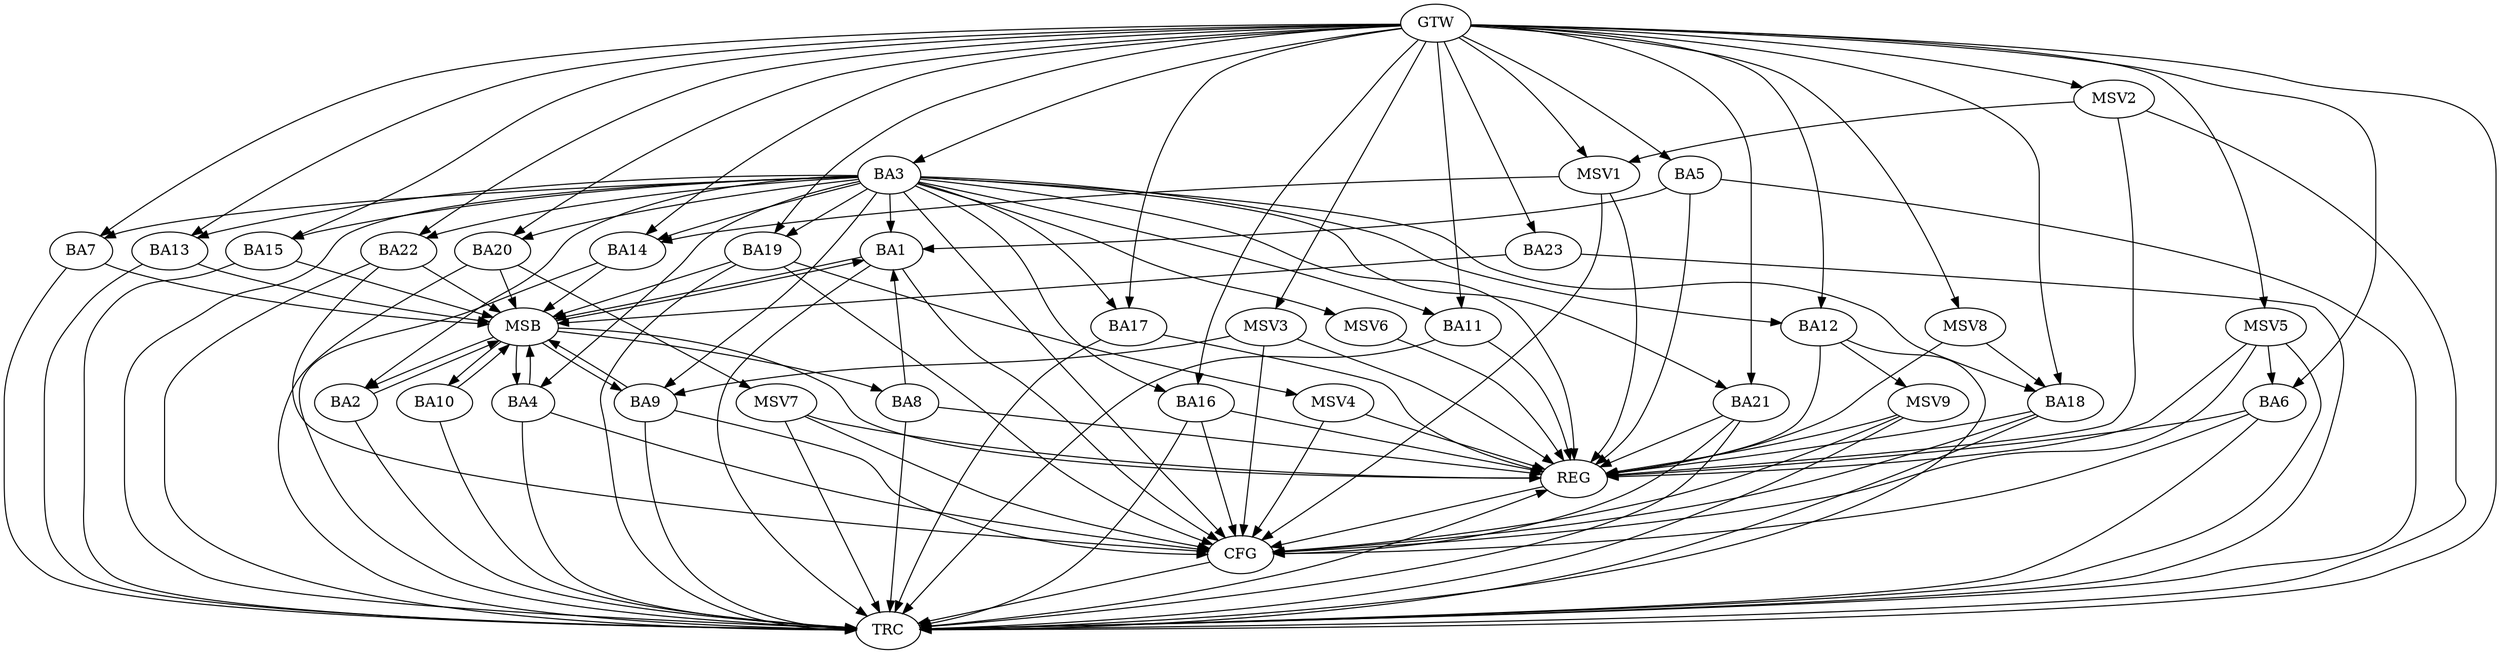 strict digraph G {
  BA1 [ label="BA1" ];
  BA2 [ label="BA2" ];
  BA3 [ label="BA3" ];
  BA4 [ label="BA4" ];
  BA5 [ label="BA5" ];
  BA6 [ label="BA6" ];
  BA7 [ label="BA7" ];
  BA8 [ label="BA8" ];
  BA9 [ label="BA9" ];
  BA10 [ label="BA10" ];
  BA11 [ label="BA11" ];
  BA12 [ label="BA12" ];
  BA13 [ label="BA13" ];
  BA14 [ label="BA14" ];
  BA15 [ label="BA15" ];
  BA16 [ label="BA16" ];
  BA17 [ label="BA17" ];
  BA18 [ label="BA18" ];
  BA19 [ label="BA19" ];
  BA20 [ label="BA20" ];
  BA21 [ label="BA21" ];
  BA22 [ label="BA22" ];
  BA23 [ label="BA23" ];
  GTW [ label="GTW" ];
  REG [ label="REG" ];
  MSB [ label="MSB" ];
  CFG [ label="CFG" ];
  TRC [ label="TRC" ];
  MSV1 [ label="MSV1" ];
  MSV2 [ label="MSV2" ];
  MSV3 [ label="MSV3" ];
  MSV4 [ label="MSV4" ];
  MSV5 [ label="MSV5" ];
  MSV6 [ label="MSV6" ];
  MSV7 [ label="MSV7" ];
  MSV8 [ label="MSV8" ];
  MSV9 [ label="MSV9" ];
  BA3 -> BA1;
  BA5 -> BA1;
  BA8 -> BA1;
  GTW -> BA3;
  GTW -> BA5;
  GTW -> BA6;
  GTW -> BA7;
  GTW -> BA11;
  GTW -> BA12;
  GTW -> BA13;
  GTW -> BA14;
  GTW -> BA15;
  GTW -> BA16;
  GTW -> BA17;
  GTW -> BA18;
  GTW -> BA19;
  GTW -> BA20;
  GTW -> BA21;
  GTW -> BA22;
  GTW -> BA23;
  BA3 -> REG;
  BA5 -> REG;
  BA6 -> REG;
  BA8 -> REG;
  BA11 -> REG;
  BA12 -> REG;
  BA16 -> REG;
  BA17 -> REG;
  BA18 -> REG;
  BA21 -> REG;
  BA1 -> MSB;
  MSB -> BA2;
  MSB -> REG;
  BA2 -> MSB;
  MSB -> BA1;
  BA4 -> MSB;
  BA7 -> MSB;
  MSB -> BA4;
  BA9 -> MSB;
  BA10 -> MSB;
  BA13 -> MSB;
  MSB -> BA9;
  BA14 -> MSB;
  BA15 -> MSB;
  BA19 -> MSB;
  BA20 -> MSB;
  MSB -> BA8;
  BA22 -> MSB;
  BA23 -> MSB;
  MSB -> BA10;
  BA9 -> CFG;
  BA6 -> CFG;
  BA19 -> CFG;
  BA16 -> CFG;
  BA21 -> CFG;
  BA4 -> CFG;
  BA3 -> CFG;
  BA1 -> CFG;
  BA18 -> CFG;
  BA22 -> CFG;
  REG -> CFG;
  BA1 -> TRC;
  BA2 -> TRC;
  BA3 -> TRC;
  BA4 -> TRC;
  BA5 -> TRC;
  BA6 -> TRC;
  BA7 -> TRC;
  BA8 -> TRC;
  BA9 -> TRC;
  BA10 -> TRC;
  BA11 -> TRC;
  BA12 -> TRC;
  BA13 -> TRC;
  BA14 -> TRC;
  BA15 -> TRC;
  BA16 -> TRC;
  BA17 -> TRC;
  BA18 -> TRC;
  BA19 -> TRC;
  BA20 -> TRC;
  BA21 -> TRC;
  BA22 -> TRC;
  BA23 -> TRC;
  GTW -> TRC;
  CFG -> TRC;
  TRC -> REG;
  BA3 -> BA4;
  BA3 -> BA11;
  BA3 -> BA18;
  BA3 -> BA15;
  BA3 -> BA20;
  BA3 -> BA2;
  BA3 -> BA16;
  BA3 -> BA9;
  BA3 -> BA21;
  BA3 -> BA12;
  BA3 -> BA19;
  BA3 -> BA14;
  BA3 -> BA22;
  BA3 -> BA13;
  BA3 -> BA7;
  BA3 -> BA17;
  MSV1 -> BA14;
  GTW -> MSV1;
  MSV1 -> REG;
  MSV1 -> CFG;
  MSV2 -> MSV1;
  GTW -> MSV2;
  MSV2 -> REG;
  MSV2 -> TRC;
  MSV3 -> BA9;
  GTW -> MSV3;
  MSV3 -> REG;
  MSV3 -> CFG;
  BA19 -> MSV4;
  MSV4 -> REG;
  MSV4 -> CFG;
  MSV5 -> BA6;
  GTW -> MSV5;
  MSV5 -> REG;
  MSV5 -> TRC;
  MSV5 -> CFG;
  BA3 -> MSV6;
  MSV6 -> REG;
  BA20 -> MSV7;
  MSV7 -> REG;
  MSV7 -> TRC;
  MSV7 -> CFG;
  MSV8 -> BA18;
  GTW -> MSV8;
  MSV8 -> REG;
  BA12 -> MSV9;
  MSV9 -> REG;
  MSV9 -> TRC;
  MSV9 -> CFG;
}
